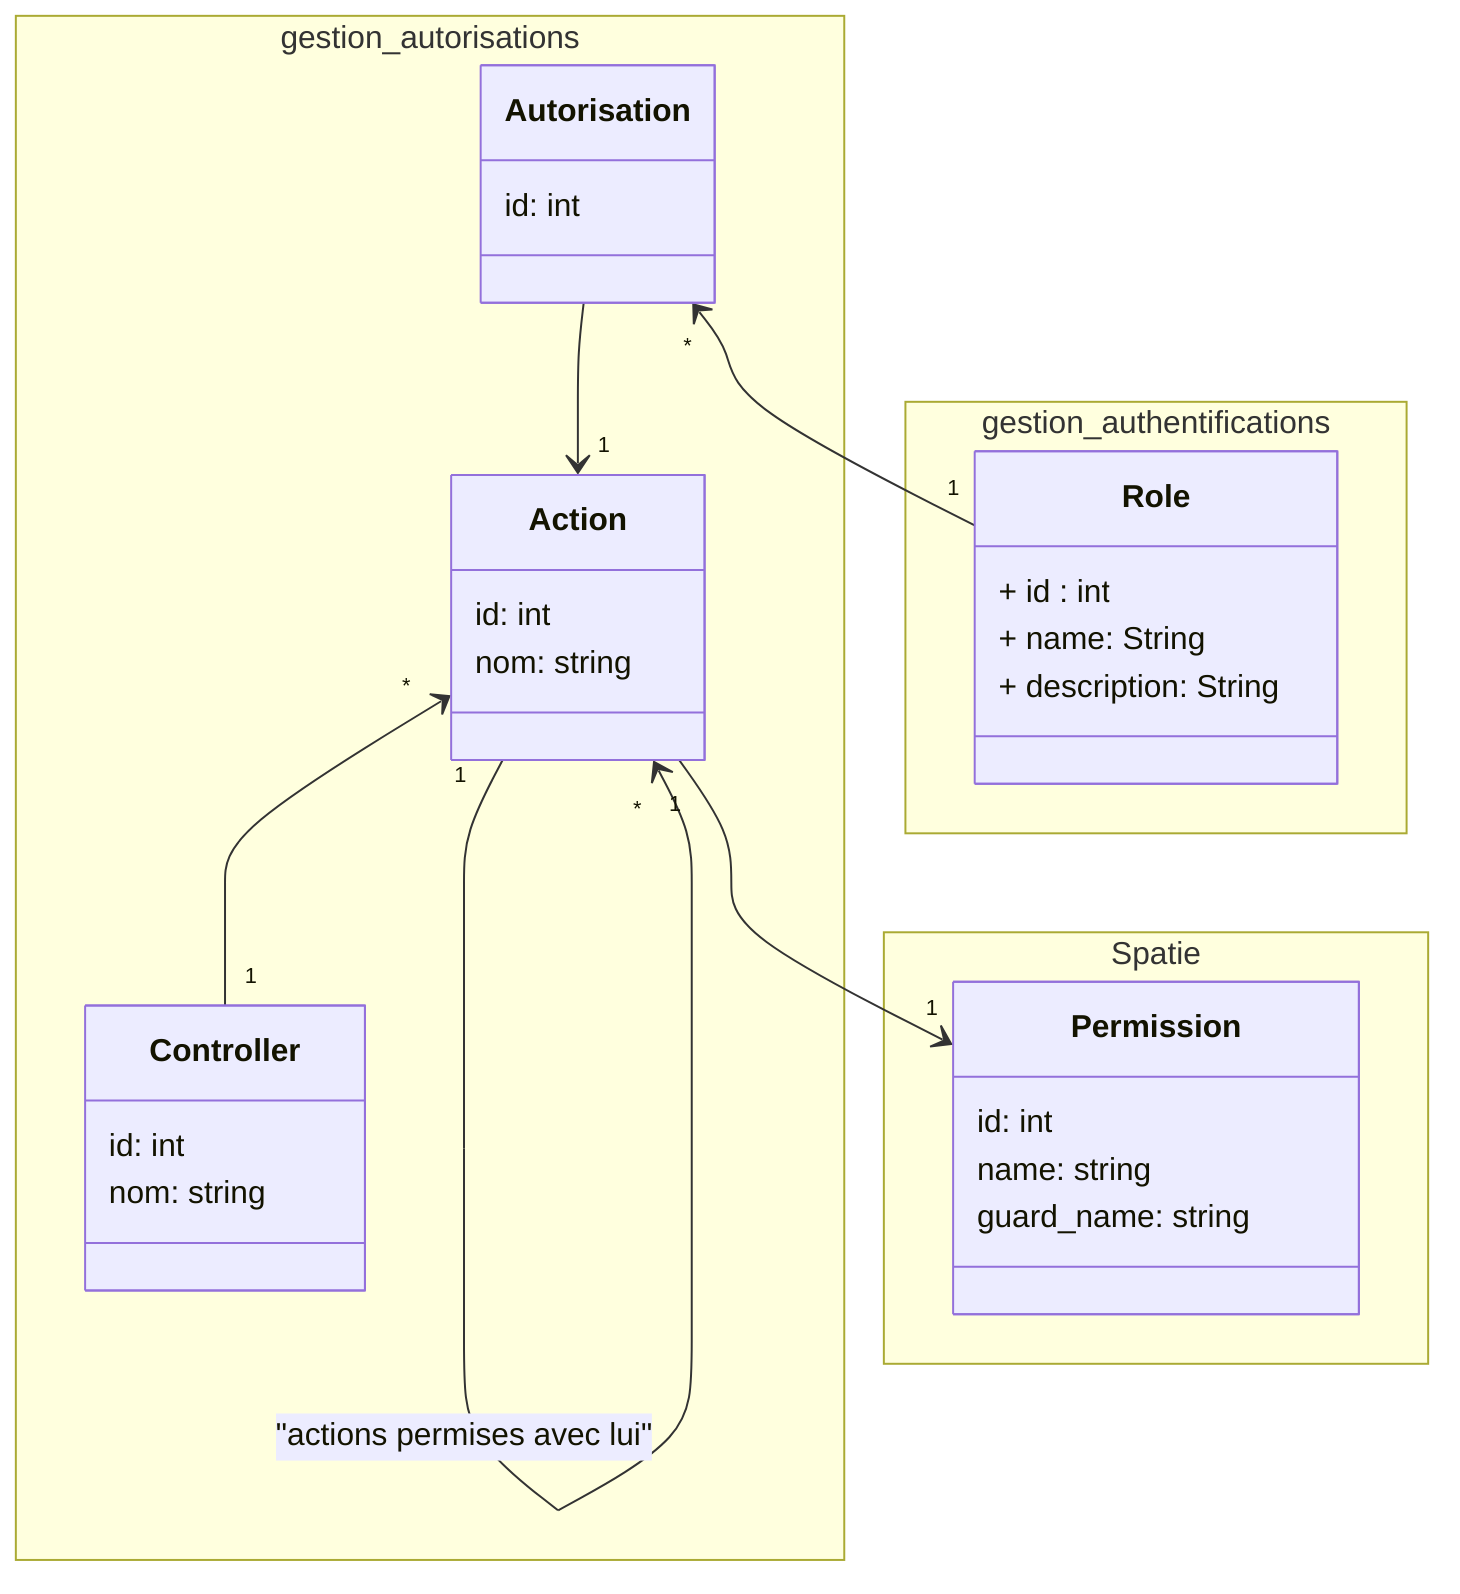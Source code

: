 classDiagram

namespace gestion_autorisations{
  class Action {
    id: int
    nom: string
  }

  class Autorisation {
    id: int
  }

  class Controller {
    id: int
    nom: string
  }
}
namespace Spatie {
  class Permission {
    id: int
    name: string
    guard_name: string
  }
}


namespace gestion_authentifications {

class Role{
    + id : int
    + name: String 
    + description: String 
}
}


Action "*" <-- "1" Controller
Autorisation --> "1" Action
Autorisation "*" <-- "1" Role
Action "1" --> "1" Permission
Action  "1" --> "*" Action : "actions permises avec lui"